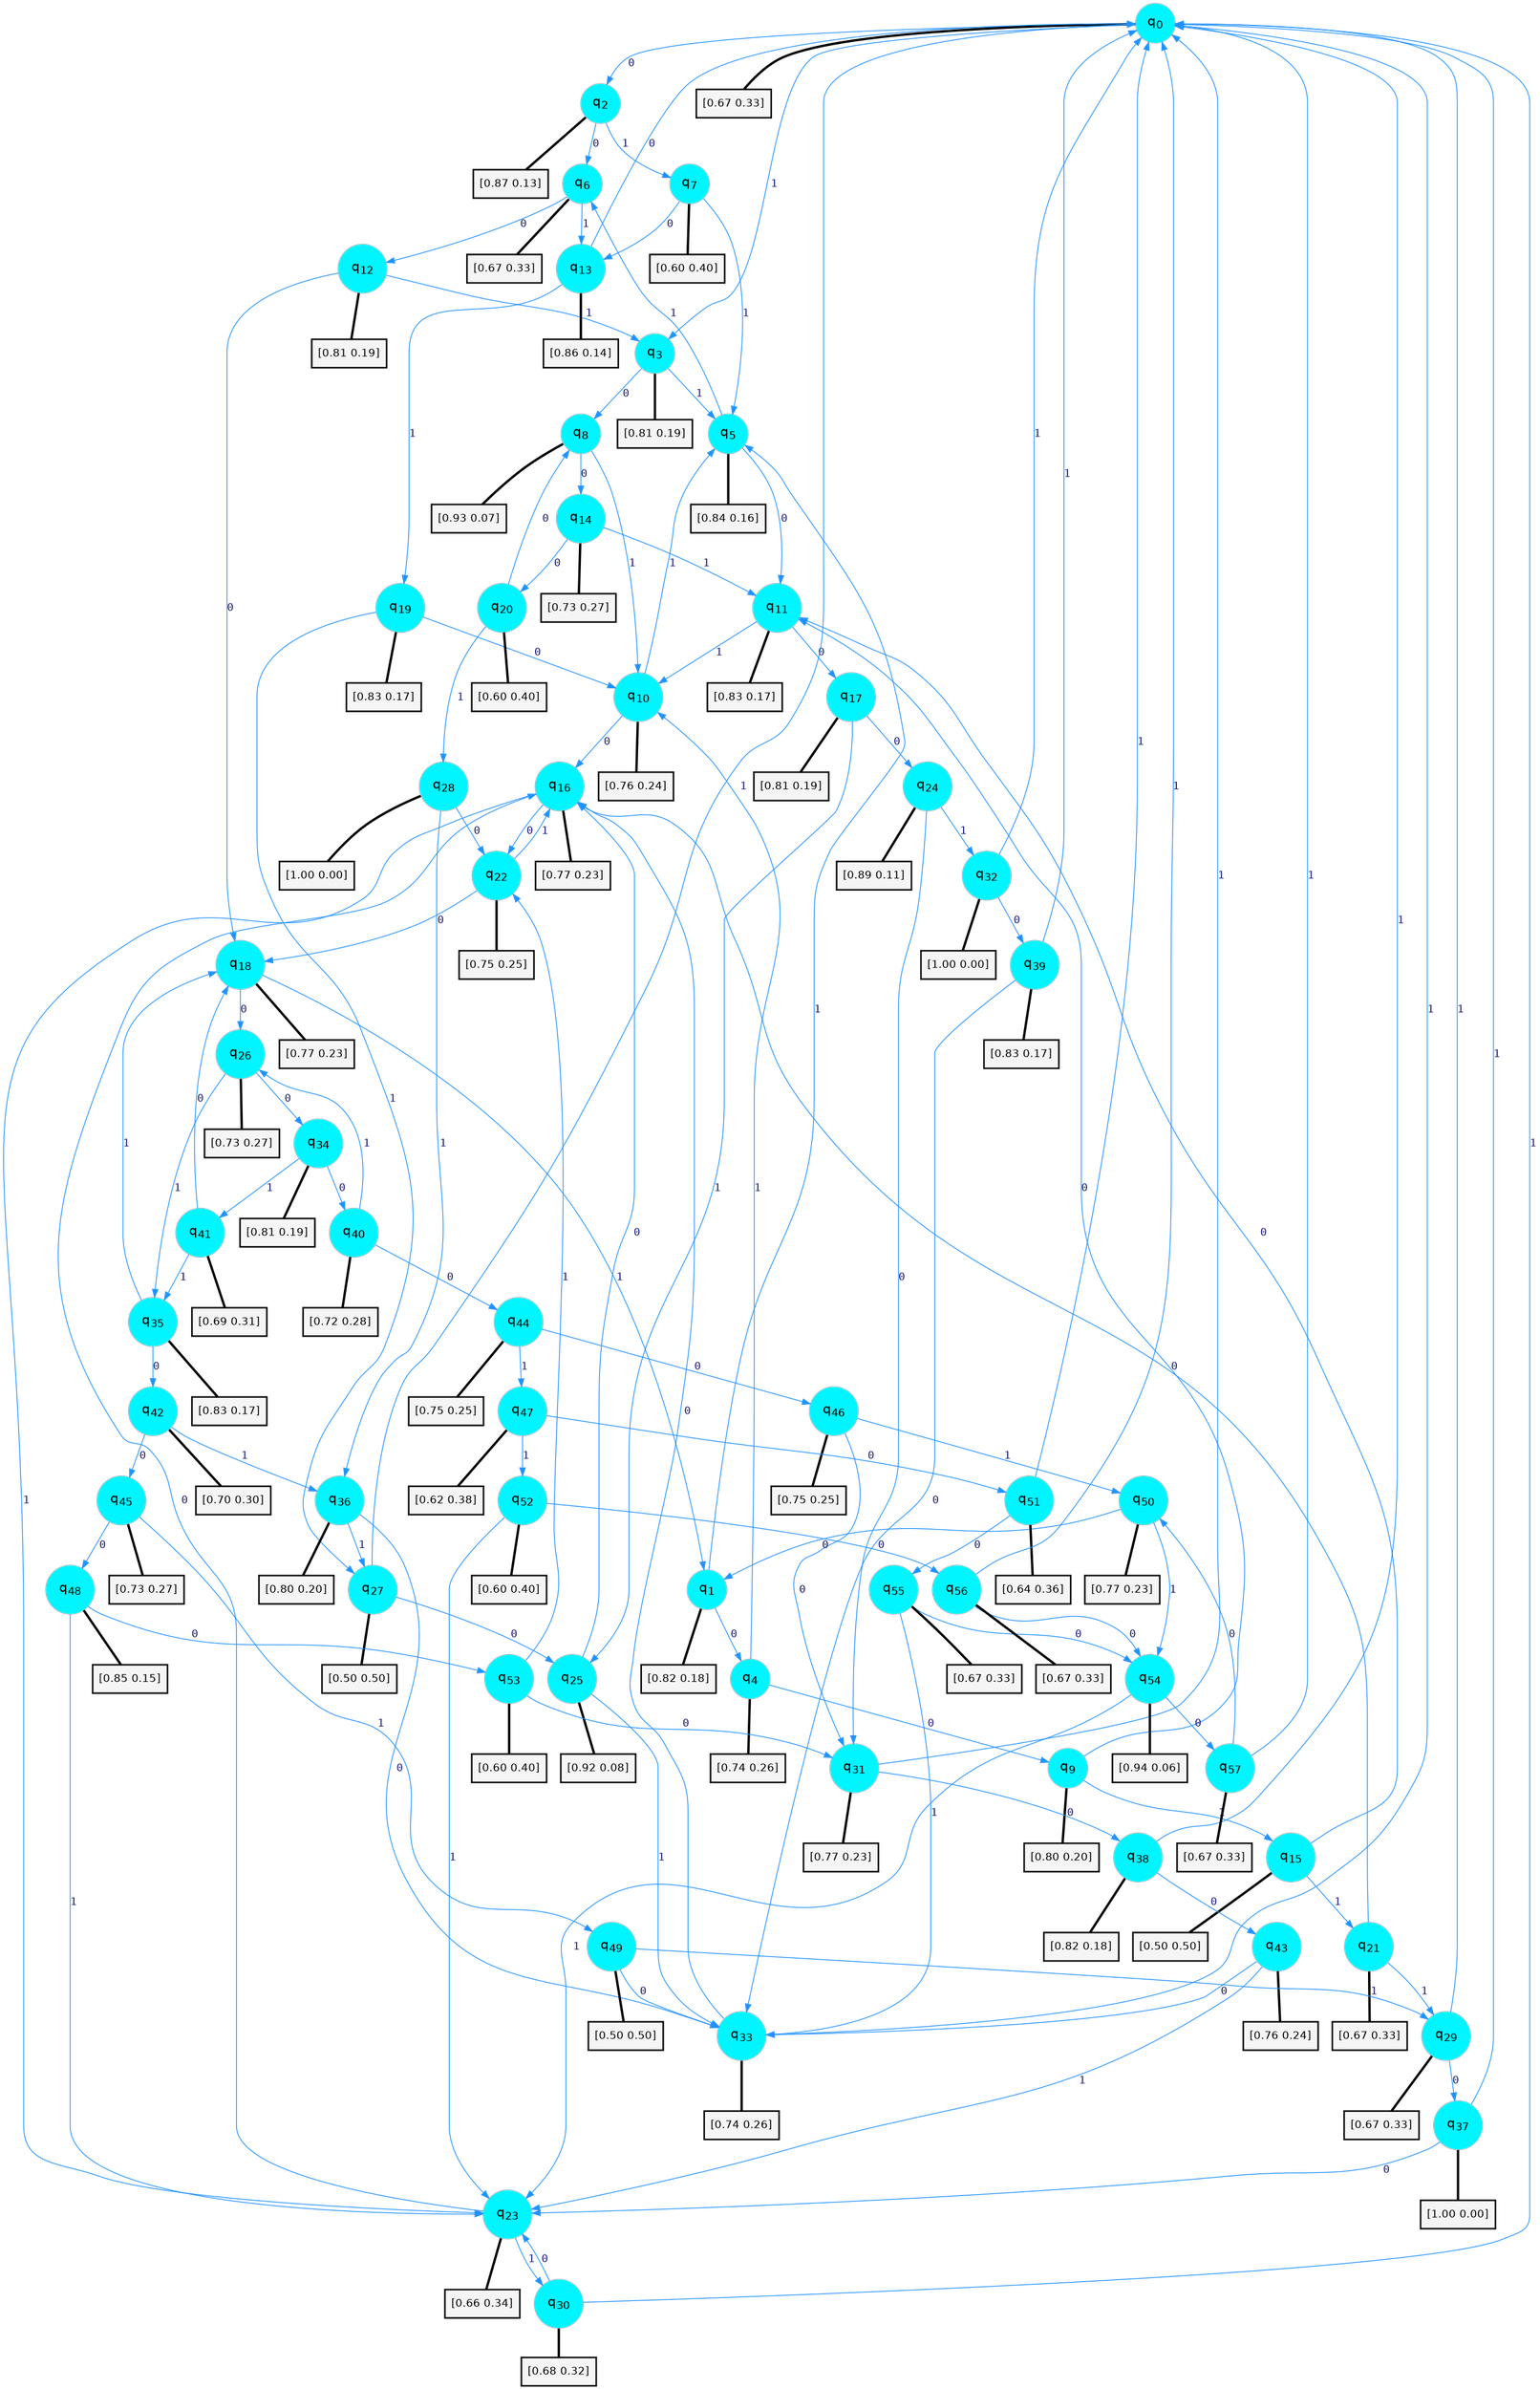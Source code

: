 digraph G {
graph [
bgcolor=transparent, dpi=300, rankdir=TD, size="40,25"];
node [
color=gray, fillcolor=turquoise1, fontcolor=black, fontname=Helvetica, fontsize=16, fontweight=bold, shape=circle, style=filled];
edge [
arrowsize=1, color=dodgerblue1, fontcolor=midnightblue, fontname=courier, fontweight=bold, penwidth=1, style=solid, weight=20];
0[label=<q<SUB>0</SUB>>];
1[label=<q<SUB>1</SUB>>];
2[label=<q<SUB>2</SUB>>];
3[label=<q<SUB>3</SUB>>];
4[label=<q<SUB>4</SUB>>];
5[label=<q<SUB>5</SUB>>];
6[label=<q<SUB>6</SUB>>];
7[label=<q<SUB>7</SUB>>];
8[label=<q<SUB>8</SUB>>];
9[label=<q<SUB>9</SUB>>];
10[label=<q<SUB>10</SUB>>];
11[label=<q<SUB>11</SUB>>];
12[label=<q<SUB>12</SUB>>];
13[label=<q<SUB>13</SUB>>];
14[label=<q<SUB>14</SUB>>];
15[label=<q<SUB>15</SUB>>];
16[label=<q<SUB>16</SUB>>];
17[label=<q<SUB>17</SUB>>];
18[label=<q<SUB>18</SUB>>];
19[label=<q<SUB>19</SUB>>];
20[label=<q<SUB>20</SUB>>];
21[label=<q<SUB>21</SUB>>];
22[label=<q<SUB>22</SUB>>];
23[label=<q<SUB>23</SUB>>];
24[label=<q<SUB>24</SUB>>];
25[label=<q<SUB>25</SUB>>];
26[label=<q<SUB>26</SUB>>];
27[label=<q<SUB>27</SUB>>];
28[label=<q<SUB>28</SUB>>];
29[label=<q<SUB>29</SUB>>];
30[label=<q<SUB>30</SUB>>];
31[label=<q<SUB>31</SUB>>];
32[label=<q<SUB>32</SUB>>];
33[label=<q<SUB>33</SUB>>];
34[label=<q<SUB>34</SUB>>];
35[label=<q<SUB>35</SUB>>];
36[label=<q<SUB>36</SUB>>];
37[label=<q<SUB>37</SUB>>];
38[label=<q<SUB>38</SUB>>];
39[label=<q<SUB>39</SUB>>];
40[label=<q<SUB>40</SUB>>];
41[label=<q<SUB>41</SUB>>];
42[label=<q<SUB>42</SUB>>];
43[label=<q<SUB>43</SUB>>];
44[label=<q<SUB>44</SUB>>];
45[label=<q<SUB>45</SUB>>];
46[label=<q<SUB>46</SUB>>];
47[label=<q<SUB>47</SUB>>];
48[label=<q<SUB>48</SUB>>];
49[label=<q<SUB>49</SUB>>];
50[label=<q<SUB>50</SUB>>];
51[label=<q<SUB>51</SUB>>];
52[label=<q<SUB>52</SUB>>];
53[label=<q<SUB>53</SUB>>];
54[label=<q<SUB>54</SUB>>];
55[label=<q<SUB>55</SUB>>];
56[label=<q<SUB>56</SUB>>];
57[label=<q<SUB>57</SUB>>];
58[label="[0.67 0.33]", shape=box,fontcolor=black, fontname=Helvetica, fontsize=14, penwidth=2, fillcolor=whitesmoke,color=black];
59[label="[0.82 0.18]", shape=box,fontcolor=black, fontname=Helvetica, fontsize=14, penwidth=2, fillcolor=whitesmoke,color=black];
60[label="[0.87 0.13]", shape=box,fontcolor=black, fontname=Helvetica, fontsize=14, penwidth=2, fillcolor=whitesmoke,color=black];
61[label="[0.81 0.19]", shape=box,fontcolor=black, fontname=Helvetica, fontsize=14, penwidth=2, fillcolor=whitesmoke,color=black];
62[label="[0.74 0.26]", shape=box,fontcolor=black, fontname=Helvetica, fontsize=14, penwidth=2, fillcolor=whitesmoke,color=black];
63[label="[0.84 0.16]", shape=box,fontcolor=black, fontname=Helvetica, fontsize=14, penwidth=2, fillcolor=whitesmoke,color=black];
64[label="[0.67 0.33]", shape=box,fontcolor=black, fontname=Helvetica, fontsize=14, penwidth=2, fillcolor=whitesmoke,color=black];
65[label="[0.60 0.40]", shape=box,fontcolor=black, fontname=Helvetica, fontsize=14, penwidth=2, fillcolor=whitesmoke,color=black];
66[label="[0.93 0.07]", shape=box,fontcolor=black, fontname=Helvetica, fontsize=14, penwidth=2, fillcolor=whitesmoke,color=black];
67[label="[0.80 0.20]", shape=box,fontcolor=black, fontname=Helvetica, fontsize=14, penwidth=2, fillcolor=whitesmoke,color=black];
68[label="[0.76 0.24]", shape=box,fontcolor=black, fontname=Helvetica, fontsize=14, penwidth=2, fillcolor=whitesmoke,color=black];
69[label="[0.83 0.17]", shape=box,fontcolor=black, fontname=Helvetica, fontsize=14, penwidth=2, fillcolor=whitesmoke,color=black];
70[label="[0.81 0.19]", shape=box,fontcolor=black, fontname=Helvetica, fontsize=14, penwidth=2, fillcolor=whitesmoke,color=black];
71[label="[0.86 0.14]", shape=box,fontcolor=black, fontname=Helvetica, fontsize=14, penwidth=2, fillcolor=whitesmoke,color=black];
72[label="[0.73 0.27]", shape=box,fontcolor=black, fontname=Helvetica, fontsize=14, penwidth=2, fillcolor=whitesmoke,color=black];
73[label="[0.50 0.50]", shape=box,fontcolor=black, fontname=Helvetica, fontsize=14, penwidth=2, fillcolor=whitesmoke,color=black];
74[label="[0.77 0.23]", shape=box,fontcolor=black, fontname=Helvetica, fontsize=14, penwidth=2, fillcolor=whitesmoke,color=black];
75[label="[0.81 0.19]", shape=box,fontcolor=black, fontname=Helvetica, fontsize=14, penwidth=2, fillcolor=whitesmoke,color=black];
76[label="[0.77 0.23]", shape=box,fontcolor=black, fontname=Helvetica, fontsize=14, penwidth=2, fillcolor=whitesmoke,color=black];
77[label="[0.83 0.17]", shape=box,fontcolor=black, fontname=Helvetica, fontsize=14, penwidth=2, fillcolor=whitesmoke,color=black];
78[label="[0.60 0.40]", shape=box,fontcolor=black, fontname=Helvetica, fontsize=14, penwidth=2, fillcolor=whitesmoke,color=black];
79[label="[0.67 0.33]", shape=box,fontcolor=black, fontname=Helvetica, fontsize=14, penwidth=2, fillcolor=whitesmoke,color=black];
80[label="[0.75 0.25]", shape=box,fontcolor=black, fontname=Helvetica, fontsize=14, penwidth=2, fillcolor=whitesmoke,color=black];
81[label="[0.66 0.34]", shape=box,fontcolor=black, fontname=Helvetica, fontsize=14, penwidth=2, fillcolor=whitesmoke,color=black];
82[label="[0.89 0.11]", shape=box,fontcolor=black, fontname=Helvetica, fontsize=14, penwidth=2, fillcolor=whitesmoke,color=black];
83[label="[0.92 0.08]", shape=box,fontcolor=black, fontname=Helvetica, fontsize=14, penwidth=2, fillcolor=whitesmoke,color=black];
84[label="[0.73 0.27]", shape=box,fontcolor=black, fontname=Helvetica, fontsize=14, penwidth=2, fillcolor=whitesmoke,color=black];
85[label="[0.50 0.50]", shape=box,fontcolor=black, fontname=Helvetica, fontsize=14, penwidth=2, fillcolor=whitesmoke,color=black];
86[label="[1.00 0.00]", shape=box,fontcolor=black, fontname=Helvetica, fontsize=14, penwidth=2, fillcolor=whitesmoke,color=black];
87[label="[0.67 0.33]", shape=box,fontcolor=black, fontname=Helvetica, fontsize=14, penwidth=2, fillcolor=whitesmoke,color=black];
88[label="[0.68 0.32]", shape=box,fontcolor=black, fontname=Helvetica, fontsize=14, penwidth=2, fillcolor=whitesmoke,color=black];
89[label="[0.77 0.23]", shape=box,fontcolor=black, fontname=Helvetica, fontsize=14, penwidth=2, fillcolor=whitesmoke,color=black];
90[label="[1.00 0.00]", shape=box,fontcolor=black, fontname=Helvetica, fontsize=14, penwidth=2, fillcolor=whitesmoke,color=black];
91[label="[0.74 0.26]", shape=box,fontcolor=black, fontname=Helvetica, fontsize=14, penwidth=2, fillcolor=whitesmoke,color=black];
92[label="[0.81 0.19]", shape=box,fontcolor=black, fontname=Helvetica, fontsize=14, penwidth=2, fillcolor=whitesmoke,color=black];
93[label="[0.83 0.17]", shape=box,fontcolor=black, fontname=Helvetica, fontsize=14, penwidth=2, fillcolor=whitesmoke,color=black];
94[label="[0.80 0.20]", shape=box,fontcolor=black, fontname=Helvetica, fontsize=14, penwidth=2, fillcolor=whitesmoke,color=black];
95[label="[1.00 0.00]", shape=box,fontcolor=black, fontname=Helvetica, fontsize=14, penwidth=2, fillcolor=whitesmoke,color=black];
96[label="[0.82 0.18]", shape=box,fontcolor=black, fontname=Helvetica, fontsize=14, penwidth=2, fillcolor=whitesmoke,color=black];
97[label="[0.83 0.17]", shape=box,fontcolor=black, fontname=Helvetica, fontsize=14, penwidth=2, fillcolor=whitesmoke,color=black];
98[label="[0.72 0.28]", shape=box,fontcolor=black, fontname=Helvetica, fontsize=14, penwidth=2, fillcolor=whitesmoke,color=black];
99[label="[0.69 0.31]", shape=box,fontcolor=black, fontname=Helvetica, fontsize=14, penwidth=2, fillcolor=whitesmoke,color=black];
100[label="[0.70 0.30]", shape=box,fontcolor=black, fontname=Helvetica, fontsize=14, penwidth=2, fillcolor=whitesmoke,color=black];
101[label="[0.76 0.24]", shape=box,fontcolor=black, fontname=Helvetica, fontsize=14, penwidth=2, fillcolor=whitesmoke,color=black];
102[label="[0.75 0.25]", shape=box,fontcolor=black, fontname=Helvetica, fontsize=14, penwidth=2, fillcolor=whitesmoke,color=black];
103[label="[0.73 0.27]", shape=box,fontcolor=black, fontname=Helvetica, fontsize=14, penwidth=2, fillcolor=whitesmoke,color=black];
104[label="[0.75 0.25]", shape=box,fontcolor=black, fontname=Helvetica, fontsize=14, penwidth=2, fillcolor=whitesmoke,color=black];
105[label="[0.62 0.38]", shape=box,fontcolor=black, fontname=Helvetica, fontsize=14, penwidth=2, fillcolor=whitesmoke,color=black];
106[label="[0.85 0.15]", shape=box,fontcolor=black, fontname=Helvetica, fontsize=14, penwidth=2, fillcolor=whitesmoke,color=black];
107[label="[0.50 0.50]", shape=box,fontcolor=black, fontname=Helvetica, fontsize=14, penwidth=2, fillcolor=whitesmoke,color=black];
108[label="[0.77 0.23]", shape=box,fontcolor=black, fontname=Helvetica, fontsize=14, penwidth=2, fillcolor=whitesmoke,color=black];
109[label="[0.64 0.36]", shape=box,fontcolor=black, fontname=Helvetica, fontsize=14, penwidth=2, fillcolor=whitesmoke,color=black];
110[label="[0.60 0.40]", shape=box,fontcolor=black, fontname=Helvetica, fontsize=14, penwidth=2, fillcolor=whitesmoke,color=black];
111[label="[0.60 0.40]", shape=box,fontcolor=black, fontname=Helvetica, fontsize=14, penwidth=2, fillcolor=whitesmoke,color=black];
112[label="[0.94 0.06]", shape=box,fontcolor=black, fontname=Helvetica, fontsize=14, penwidth=2, fillcolor=whitesmoke,color=black];
113[label="[0.67 0.33]", shape=box,fontcolor=black, fontname=Helvetica, fontsize=14, penwidth=2, fillcolor=whitesmoke,color=black];
114[label="[0.67 0.33]", shape=box,fontcolor=black, fontname=Helvetica, fontsize=14, penwidth=2, fillcolor=whitesmoke,color=black];
115[label="[0.67 0.33]", shape=box,fontcolor=black, fontname=Helvetica, fontsize=14, penwidth=2, fillcolor=whitesmoke,color=black];
0->2 [label=0];
0->3 [label=1];
0->58 [arrowhead=none, penwidth=3,color=black];
1->4 [label=0];
1->5 [label=1];
1->59 [arrowhead=none, penwidth=3,color=black];
2->6 [label=0];
2->7 [label=1];
2->60 [arrowhead=none, penwidth=3,color=black];
3->8 [label=0];
3->5 [label=1];
3->61 [arrowhead=none, penwidth=3,color=black];
4->9 [label=0];
4->10 [label=1];
4->62 [arrowhead=none, penwidth=3,color=black];
5->11 [label=0];
5->6 [label=1];
5->63 [arrowhead=none, penwidth=3,color=black];
6->12 [label=0];
6->13 [label=1];
6->64 [arrowhead=none, penwidth=3,color=black];
7->13 [label=0];
7->5 [label=1];
7->65 [arrowhead=none, penwidth=3,color=black];
8->14 [label=0];
8->10 [label=1];
8->66 [arrowhead=none, penwidth=3,color=black];
9->11 [label=0];
9->15 [label=1];
9->67 [arrowhead=none, penwidth=3,color=black];
10->16 [label=0];
10->5 [label=1];
10->68 [arrowhead=none, penwidth=3,color=black];
11->17 [label=0];
11->10 [label=1];
11->69 [arrowhead=none, penwidth=3,color=black];
12->18 [label=0];
12->3 [label=1];
12->70 [arrowhead=none, penwidth=3,color=black];
13->0 [label=0];
13->19 [label=1];
13->71 [arrowhead=none, penwidth=3,color=black];
14->20 [label=0];
14->11 [label=1];
14->72 [arrowhead=none, penwidth=3,color=black];
15->11 [label=0];
15->21 [label=1];
15->73 [arrowhead=none, penwidth=3,color=black];
16->22 [label=0];
16->23 [label=1];
16->74 [arrowhead=none, penwidth=3,color=black];
17->24 [label=0];
17->25 [label=1];
17->75 [arrowhead=none, penwidth=3,color=black];
18->26 [label=0];
18->1 [label=1];
18->76 [arrowhead=none, penwidth=3,color=black];
19->10 [label=0];
19->27 [label=1];
19->77 [arrowhead=none, penwidth=3,color=black];
20->8 [label=0];
20->28 [label=1];
20->78 [arrowhead=none, penwidth=3,color=black];
21->16 [label=0];
21->29 [label=1];
21->79 [arrowhead=none, penwidth=3,color=black];
22->18 [label=0];
22->16 [label=1];
22->80 [arrowhead=none, penwidth=3,color=black];
23->16 [label=0];
23->30 [label=1];
23->81 [arrowhead=none, penwidth=3,color=black];
24->31 [label=0];
24->32 [label=1];
24->82 [arrowhead=none, penwidth=3,color=black];
25->16 [label=0];
25->33 [label=1];
25->83 [arrowhead=none, penwidth=3,color=black];
26->34 [label=0];
26->35 [label=1];
26->84 [arrowhead=none, penwidth=3,color=black];
27->25 [label=0];
27->0 [label=1];
27->85 [arrowhead=none, penwidth=3,color=black];
28->22 [label=0];
28->36 [label=1];
28->86 [arrowhead=none, penwidth=3,color=black];
29->37 [label=0];
29->0 [label=1];
29->87 [arrowhead=none, penwidth=3,color=black];
30->23 [label=0];
30->0 [label=1];
30->88 [arrowhead=none, penwidth=3,color=black];
31->38 [label=0];
31->0 [label=1];
31->89 [arrowhead=none, penwidth=3,color=black];
32->39 [label=0];
32->0 [label=1];
32->90 [arrowhead=none, penwidth=3,color=black];
33->16 [label=0];
33->0 [label=1];
33->91 [arrowhead=none, penwidth=3,color=black];
34->40 [label=0];
34->41 [label=1];
34->92 [arrowhead=none, penwidth=3,color=black];
35->42 [label=0];
35->18 [label=1];
35->93 [arrowhead=none, penwidth=3,color=black];
36->33 [label=0];
36->27 [label=1];
36->94 [arrowhead=none, penwidth=3,color=black];
37->23 [label=0];
37->0 [label=1];
37->95 [arrowhead=none, penwidth=3,color=black];
38->43 [label=0];
38->0 [label=1];
38->96 [arrowhead=none, penwidth=3,color=black];
39->33 [label=0];
39->0 [label=1];
39->97 [arrowhead=none, penwidth=3,color=black];
40->44 [label=0];
40->26 [label=1];
40->98 [arrowhead=none, penwidth=3,color=black];
41->18 [label=0];
41->35 [label=1];
41->99 [arrowhead=none, penwidth=3,color=black];
42->45 [label=0];
42->36 [label=1];
42->100 [arrowhead=none, penwidth=3,color=black];
43->33 [label=0];
43->23 [label=1];
43->101 [arrowhead=none, penwidth=3,color=black];
44->46 [label=0];
44->47 [label=1];
44->102 [arrowhead=none, penwidth=3,color=black];
45->48 [label=0];
45->49 [label=1];
45->103 [arrowhead=none, penwidth=3,color=black];
46->31 [label=0];
46->50 [label=1];
46->104 [arrowhead=none, penwidth=3,color=black];
47->51 [label=0];
47->52 [label=1];
47->105 [arrowhead=none, penwidth=3,color=black];
48->53 [label=0];
48->23 [label=1];
48->106 [arrowhead=none, penwidth=3,color=black];
49->33 [label=0];
49->29 [label=1];
49->107 [arrowhead=none, penwidth=3,color=black];
50->1 [label=0];
50->54 [label=1];
50->108 [arrowhead=none, penwidth=3,color=black];
51->55 [label=0];
51->0 [label=1];
51->109 [arrowhead=none, penwidth=3,color=black];
52->56 [label=0];
52->23 [label=1];
52->110 [arrowhead=none, penwidth=3,color=black];
53->31 [label=0];
53->22 [label=1];
53->111 [arrowhead=none, penwidth=3,color=black];
54->57 [label=0];
54->23 [label=1];
54->112 [arrowhead=none, penwidth=3,color=black];
55->54 [label=0];
55->33 [label=1];
55->113 [arrowhead=none, penwidth=3,color=black];
56->54 [label=0];
56->0 [label=1];
56->114 [arrowhead=none, penwidth=3,color=black];
57->50 [label=0];
57->0 [label=1];
57->115 [arrowhead=none, penwidth=3,color=black];
}
